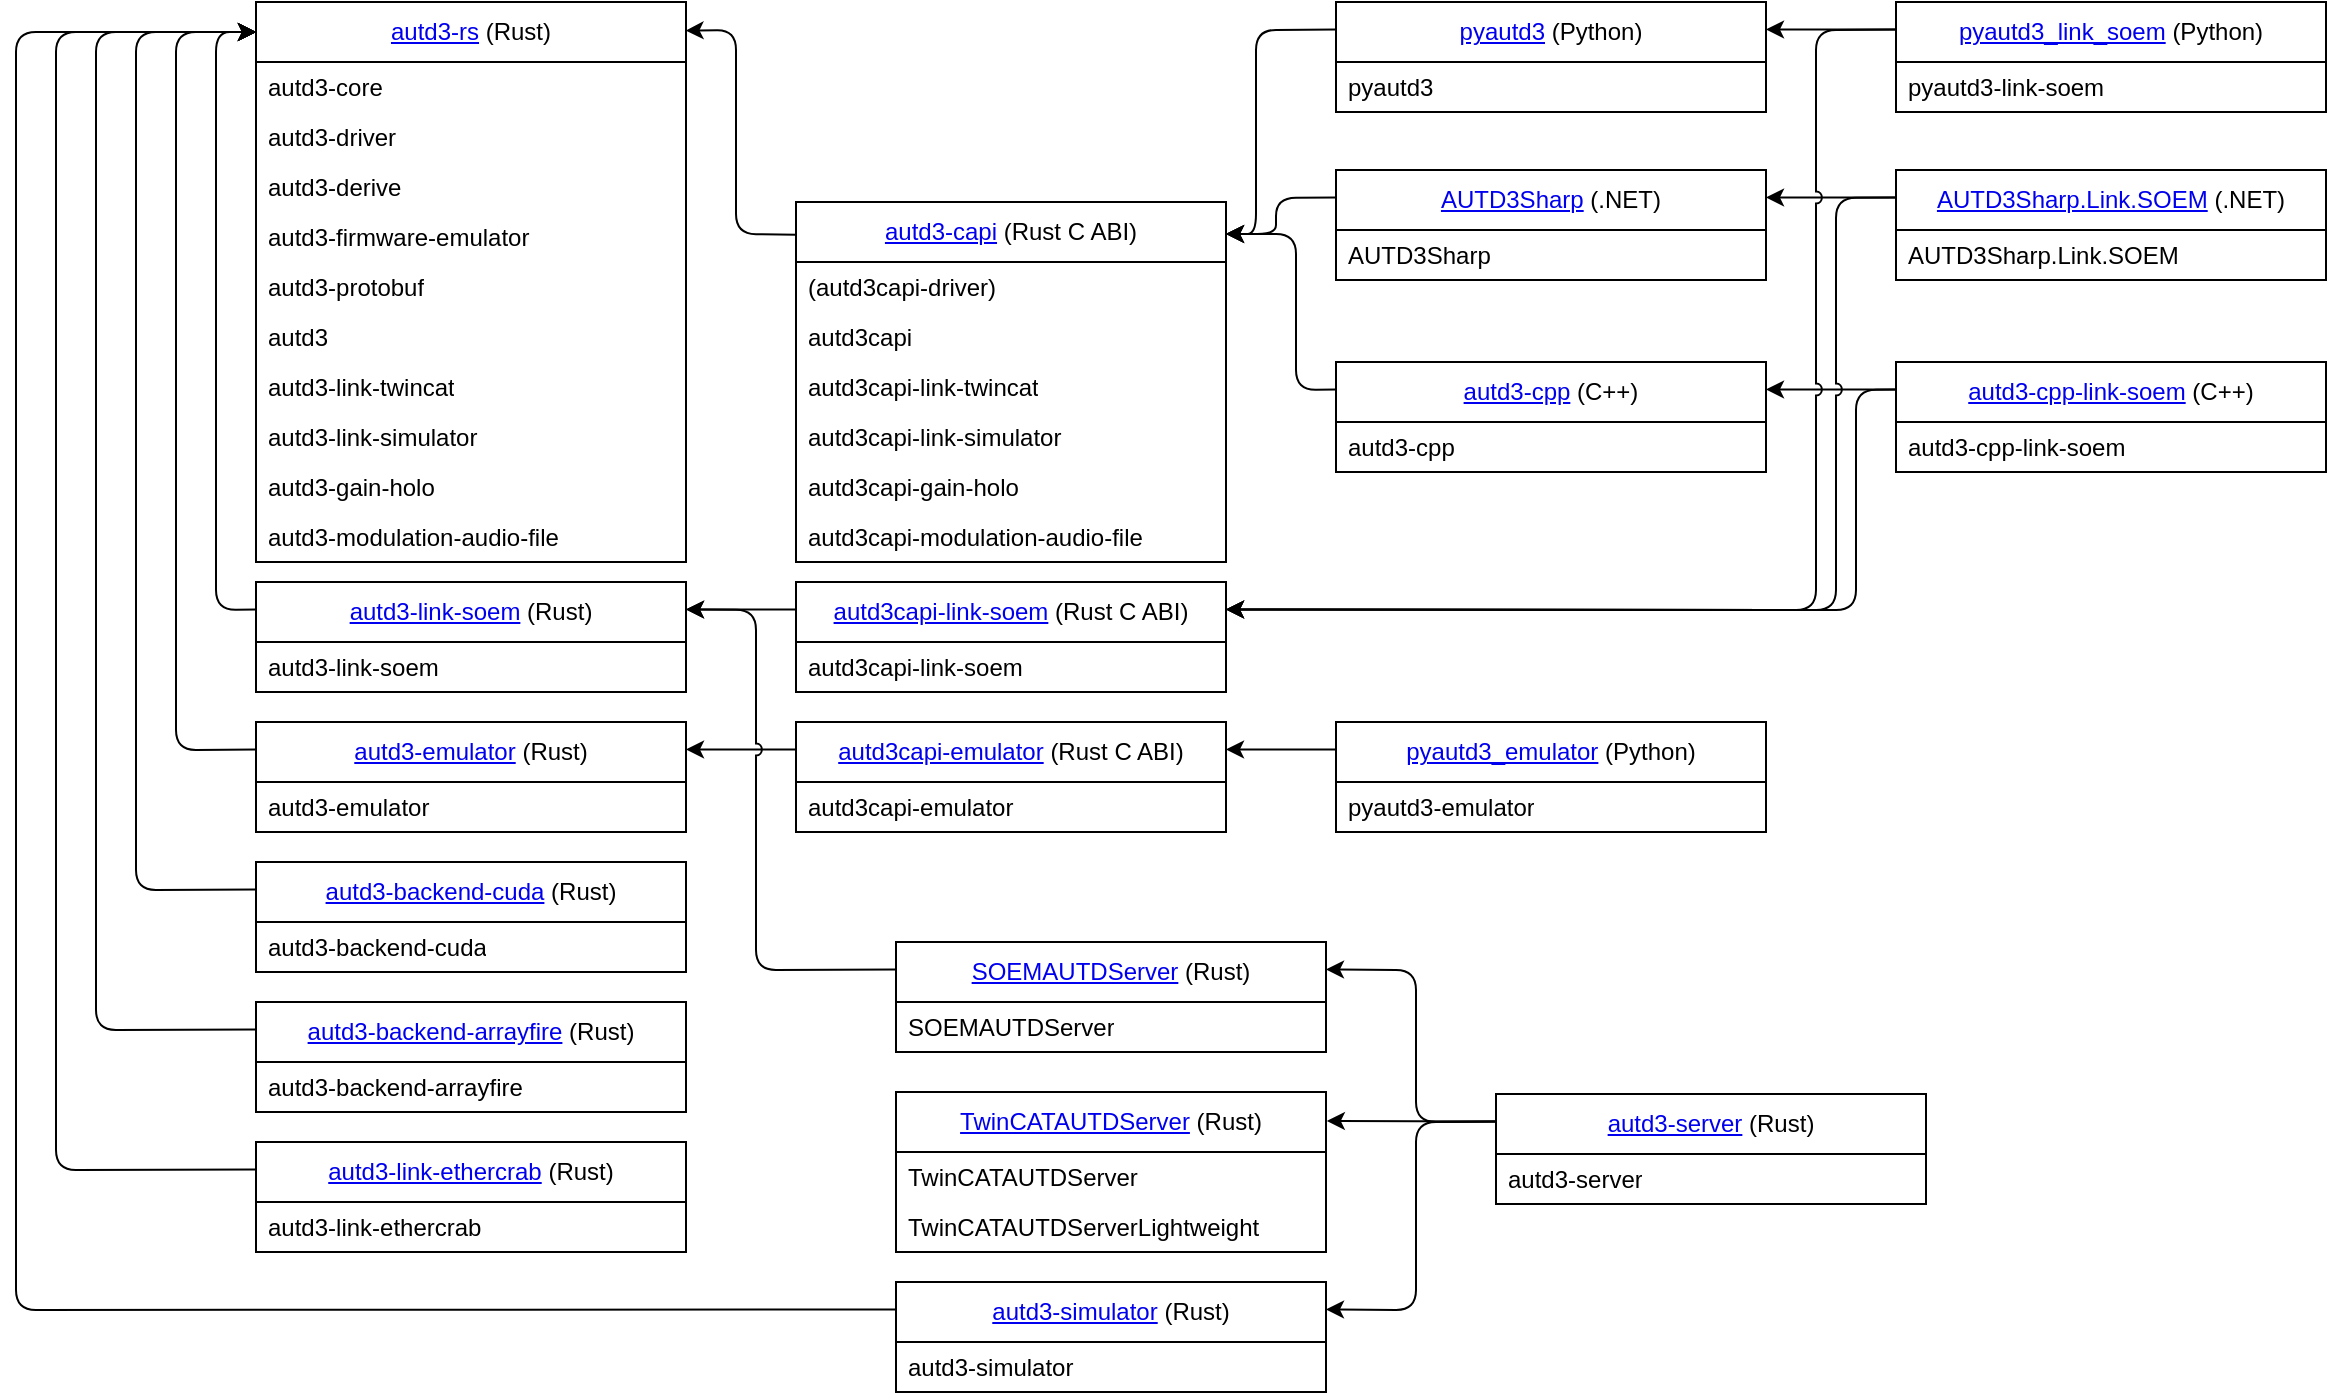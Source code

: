 <mxfile>
    <diagram id="BxVf7wuEx9oB2frS4R93" name="Page-1">
        <mxGraphModel dx="1649" dy="1025" grid="1" gridSize="10" guides="1" tooltips="1" connect="1" arrows="1" fold="1" page="1" pageScale="1" pageWidth="1169" pageHeight="827" math="0" shadow="0">
            <root>
                <mxCell id="0"/>
                <mxCell id="1" parent="0"/>
                <mxCell id="121" style="edgeStyle=none;html=1;exitX=0;exitY=0.25;exitDx=0;exitDy=0;entryX=1;entryY=0.25;entryDx=0;entryDy=0;" parent="1" source="81" target="79" edge="1">
                    <mxGeometry relative="1" as="geometry"/>
                </mxCell>
                <mxCell id="119" style="edgeStyle=none;html=1;exitX=0;exitY=0.25;exitDx=0;exitDy=0;entryX=1;entryY=0.25;entryDx=0;entryDy=0;" parent="1" source="77" target="75" edge="1">
                    <mxGeometry relative="1" as="geometry"/>
                </mxCell>
                <mxCell id="126" style="edgeStyle=none;html=1;exitX=0;exitY=0.25;exitDx=0;exitDy=0;entryX=0;entryY=0.5;entryDx=0;entryDy=0;" edge="1" parent="1" source="37">
                    <mxGeometry relative="1" as="geometry">
                        <mxPoint x="320" y="135" as="targetPoint"/>
                        <Array as="points">
                            <mxPoint x="260" y="564"/>
                            <mxPoint x="260" y="135"/>
                        </Array>
                    </mxGeometry>
                </mxCell>
                <mxCell id="37" value="&lt;a href=&quot;https://github.com/shinolab/autd3-backend-cuda&quot;&gt;autd3-backend-cuda&lt;/a&gt; (Rust)" style="swimlane;fontStyle=0;childLayout=stackLayout;horizontal=1;startSize=30;horizontalStack=0;resizeParent=1;resizeParentMax=0;resizeLast=0;collapsible=1;marginBottom=0;whiteSpace=wrap;html=1;fillColor=none;" parent="1" vertex="1">
                    <mxGeometry x="320" y="550" width="215" height="55" as="geometry">
                        <mxRectangle x="170" y="670" width="190" height="30" as="alternateBounds"/>
                    </mxGeometry>
                </mxCell>
                <mxCell id="38" value="autd3-backend-cuda" style="text;strokeColor=none;fillColor=none;align=left;verticalAlign=middle;spacingLeft=4;spacingRight=4;overflow=hidden;points=[[0,0.5],[1,0.5]];portConstraint=eastwest;rotatable=0;whiteSpace=wrap;html=1;" parent="37" vertex="1">
                    <mxGeometry y="30" width="215" height="25" as="geometry"/>
                </mxCell>
                <mxCell id="127" style="edgeStyle=none;html=1;exitX=0;exitY=0.25;exitDx=0;exitDy=0;entryX=0;entryY=0.5;entryDx=0;entryDy=0;" edge="1" parent="1" source="39">
                    <mxGeometry relative="1" as="geometry">
                        <mxPoint x="320" y="135" as="targetPoint"/>
                        <Array as="points">
                            <mxPoint x="240" y="634"/>
                            <mxPoint x="240" y="135"/>
                        </Array>
                    </mxGeometry>
                </mxCell>
                <mxCell id="39" value="&lt;a href=&quot;https://github.com/shinolab/autd3-backend-arrayfire&quot;&gt;autd3-backend-arrayfire&lt;/a&gt;&amp;nbsp;(Rust)" style="swimlane;fontStyle=0;childLayout=stackLayout;horizontal=1;startSize=30;horizontalStack=0;resizeParent=1;resizeParentMax=0;resizeLast=0;collapsible=1;marginBottom=0;whiteSpace=wrap;html=1;fillColor=none;" parent="1" vertex="1">
                    <mxGeometry x="320" y="620" width="215" height="55" as="geometry">
                        <mxRectangle x="170" y="670" width="190" height="30" as="alternateBounds"/>
                    </mxGeometry>
                </mxCell>
                <mxCell id="40" value="autd3-backend-arrayfire" style="text;strokeColor=none;fillColor=none;align=left;verticalAlign=middle;spacingLeft=4;spacingRight=4;overflow=hidden;points=[[0,0.5],[1,0.5]];portConstraint=eastwest;rotatable=0;whiteSpace=wrap;html=1;" parent="39" vertex="1">
                    <mxGeometry y="30" width="215" height="25" as="geometry"/>
                </mxCell>
                <mxCell id="128" style="edgeStyle=none;html=1;exitX=0;exitY=0.25;exitDx=0;exitDy=0;entryX=0;entryY=0.5;entryDx=0;entryDy=0;" edge="1" parent="1" source="41">
                    <mxGeometry relative="1" as="geometry">
                        <mxPoint x="320" y="135" as="targetPoint"/>
                        <Array as="points">
                            <mxPoint x="220" y="704"/>
                            <mxPoint x="220" y="135"/>
                        </Array>
                    </mxGeometry>
                </mxCell>
                <mxCell id="41" value="&lt;a href=&quot;https://github.com/shinolab/autd3-link-ethercrab&quot;&gt;autd3-link-ethercrab&lt;/a&gt; (Rust)" style="swimlane;fontStyle=0;childLayout=stackLayout;horizontal=1;startSize=30;horizontalStack=0;resizeParent=1;resizeParentMax=0;resizeLast=0;collapsible=1;marginBottom=0;whiteSpace=wrap;html=1;fillColor=none;" parent="1" vertex="1">
                    <mxGeometry x="320" y="690" width="215" height="55" as="geometry">
                        <mxRectangle x="170" y="670" width="190" height="30" as="alternateBounds"/>
                    </mxGeometry>
                </mxCell>
                <mxCell id="42" value="autd3-link-ethercrab" style="text;strokeColor=none;fillColor=none;align=left;verticalAlign=middle;spacingLeft=4;spacingRight=4;overflow=hidden;points=[[0,0.5],[1,0.5]];portConstraint=eastwest;rotatable=0;whiteSpace=wrap;html=1;" parent="41" vertex="1">
                    <mxGeometry y="30" width="215" height="25" as="geometry"/>
                </mxCell>
                <mxCell id="87" value="" style="group" parent="1" vertex="1" connectable="0">
                    <mxGeometry x="590" y="220" width="215" height="316" as="geometry"/>
                </mxCell>
                <mxCell id="43" value="&lt;a href=&quot;https://github.com/shinolab/autd3-capi&quot;&gt;autd3-capi&lt;/a&gt; (Rust C ABI)" style="swimlane;fontStyle=0;childLayout=stackLayout;horizontal=1;startSize=30;horizontalStack=0;resizeParent=1;resizeParentMax=0;resizeLast=0;collapsible=1;marginBottom=0;whiteSpace=wrap;html=1;spacing=2;fillColor=none;" parent="87" vertex="1">
                    <mxGeometry width="215" height="180" as="geometry">
                        <mxRectangle x="170" y="340" width="70" height="30" as="alternateBounds"/>
                    </mxGeometry>
                </mxCell>
                <mxCell id="45" value="(autd3capi-driver)" style="text;strokeColor=none;fillColor=none;align=left;verticalAlign=middle;spacingLeft=4;spacingRight=4;overflow=hidden;points=[[0,0.5],[1,0.5]];portConstraint=eastwest;rotatable=0;whiteSpace=wrap;html=1;" parent="43" vertex="1">
                    <mxGeometry y="30" width="215" height="25" as="geometry"/>
                </mxCell>
                <mxCell id="46" value="autd3capi" style="text;strokeColor=none;fillColor=none;align=left;verticalAlign=middle;spacingLeft=4;spacingRight=4;overflow=hidden;points=[[0,0.5],[1,0.5]];portConstraint=eastwest;rotatable=0;whiteSpace=wrap;html=1;" parent="43" vertex="1">
                    <mxGeometry y="55" width="215" height="25" as="geometry"/>
                </mxCell>
                <mxCell id="47" value="autd3capi-link-twincat" style="text;strokeColor=none;fillColor=none;align=left;verticalAlign=middle;spacingLeft=4;spacingRight=4;overflow=hidden;points=[[0,0.5],[1,0.5]];portConstraint=eastwest;rotatable=0;whiteSpace=wrap;html=1;" parent="43" vertex="1">
                    <mxGeometry y="80" width="215" height="25" as="geometry"/>
                </mxCell>
                <mxCell id="48" value="autd3capi-link-simulator" style="text;strokeColor=none;fillColor=none;align=left;verticalAlign=middle;spacingLeft=4;spacingRight=4;overflow=hidden;points=[[0,0.5],[1,0.5]];portConstraint=eastwest;rotatable=0;whiteSpace=wrap;html=1;" parent="43" vertex="1">
                    <mxGeometry y="105" width="215" height="25" as="geometry"/>
                </mxCell>
                <mxCell id="49" value="&lt;span style=&quot;color: rgb(0, 0, 0);&quot;&gt;autd3capi-gain-holo&lt;/span&gt;" style="text;strokeColor=none;fillColor=none;align=left;verticalAlign=middle;spacingLeft=4;spacingRight=4;overflow=hidden;points=[[0,0.5],[1,0.5]];portConstraint=eastwest;rotatable=0;whiteSpace=wrap;html=1;" parent="43" vertex="1">
                    <mxGeometry y="130" width="215" height="25" as="geometry"/>
                </mxCell>
                <mxCell id="50" value="&lt;span style=&quot;color: rgb(0, 0, 0);&quot;&gt;autd3capi-modulation-audio-file&lt;/span&gt;" style="text;strokeColor=none;fillColor=none;align=left;verticalAlign=middle;spacingLeft=4;spacingRight=4;overflow=hidden;points=[[0,0.5],[1,0.5]];portConstraint=eastwest;rotatable=0;whiteSpace=wrap;html=1;" parent="43" vertex="1">
                    <mxGeometry y="155" width="215" height="25" as="geometry"/>
                </mxCell>
                <mxCell id="54" value="&lt;a href=&quot;https://github.com/shinolab/autd3-capi-link-soem&quot;&gt;autd3capi-link-soem&lt;/a&gt;&amp;nbsp;&lt;span style=&quot;color: rgb(0, 0, 0);&quot;&gt;(Rust C ABI)&lt;/span&gt;" style="swimlane;fontStyle=0;childLayout=stackLayout;horizontal=1;startSize=30;horizontalStack=0;resizeParent=1;resizeParentMax=0;resizeLast=0;collapsible=1;marginBottom=0;whiteSpace=wrap;html=1;fillColor=none;" parent="87" vertex="1">
                    <mxGeometry y="190" width="215" height="55" as="geometry">
                        <mxRectangle x="170" y="530" width="190" height="30" as="alternateBounds"/>
                    </mxGeometry>
                </mxCell>
                <mxCell id="55" value="autd3capi-link-soem" style="text;strokeColor=none;fillColor=none;align=left;verticalAlign=middle;spacingLeft=4;spacingRight=4;overflow=hidden;points=[[0,0.5],[1,0.5]];portConstraint=eastwest;rotatable=0;whiteSpace=wrap;html=1;" parent="54" vertex="1">
                    <mxGeometry y="30" width="215" height="25" as="geometry"/>
                </mxCell>
                <mxCell id="56" value="&lt;a href=&quot;https://github.com/shinolab/autd3-capi-emulator&quot;&gt;autd3capi-emulator&lt;/a&gt;&amp;nbsp;&lt;span style=&quot;color: rgb(0, 0, 0);&quot;&gt;(Rust C ABI)&lt;/span&gt;" style="swimlane;fontStyle=0;childLayout=stackLayout;horizontal=1;startSize=30;horizontalStack=0;resizeParent=1;resizeParentMax=0;resizeLast=0;collapsible=1;marginBottom=0;whiteSpace=wrap;html=1;fillColor=none;" parent="87" vertex="1">
                    <mxGeometry y="260" width="215" height="55" as="geometry">
                        <mxRectangle x="170" y="600" width="190" height="30" as="alternateBounds"/>
                    </mxGeometry>
                </mxCell>
                <mxCell id="57" value="autd3capi-emulator" style="text;strokeColor=none;fillColor=none;align=left;verticalAlign=middle;spacingLeft=4;spacingRight=4;overflow=hidden;points=[[0,0.5],[1,0.5]];portConstraint=eastwest;rotatable=0;whiteSpace=wrap;html=1;" parent="56" vertex="1">
                    <mxGeometry y="30" width="215" height="25" as="geometry"/>
                </mxCell>
                <mxCell id="88" value="" style="group" parent="1" vertex="1" connectable="0">
                    <mxGeometry x="320" y="120" width="215" height="415" as="geometry"/>
                </mxCell>
                <mxCell id="4" value="&lt;a href=&quot;https://github.com/shinolab/autd3-rs&quot;&gt;autd3-rs&lt;/a&gt; (Rust)" style="swimlane;fontStyle=0;childLayout=stackLayout;horizontal=1;startSize=30;horizontalStack=0;resizeParent=1;resizeParentMax=0;resizeLast=0;collapsible=1;marginBottom=0;whiteSpace=wrap;html=1;spacing=2;fillColor=none;" parent="88" vertex="1">
                    <mxGeometry width="215" height="280" as="geometry">
                        <mxRectangle x="170" y="340" width="70" height="30" as="alternateBounds"/>
                    </mxGeometry>
                </mxCell>
                <mxCell id="6" value="autd3-core" style="text;strokeColor=none;fillColor=none;align=left;verticalAlign=middle;spacingLeft=4;spacingRight=4;overflow=hidden;points=[[0,0.5],[1,0.5]];portConstraint=eastwest;rotatable=0;whiteSpace=wrap;html=1;" parent="4" vertex="1">
                    <mxGeometry y="30" width="215" height="25" as="geometry"/>
                </mxCell>
                <mxCell id="7" value="autd3-driver" style="text;strokeColor=none;fillColor=none;align=left;verticalAlign=middle;spacingLeft=4;spacingRight=4;overflow=hidden;points=[[0,0.5],[1,0.5]];portConstraint=eastwest;rotatable=0;whiteSpace=wrap;html=1;" parent="4" vertex="1">
                    <mxGeometry y="55" width="215" height="25" as="geometry"/>
                </mxCell>
                <mxCell id="14" value="autd3-derive" style="text;strokeColor=none;fillColor=none;align=left;verticalAlign=middle;spacingLeft=4;spacingRight=4;overflow=hidden;points=[[0,0.5],[1,0.5]];portConstraint=eastwest;rotatable=0;whiteSpace=wrap;html=1;" parent="4" vertex="1">
                    <mxGeometry y="80" width="215" height="25" as="geometry"/>
                </mxCell>
                <mxCell id="10" value="autd3-firmware-emulator" style="text;strokeColor=none;fillColor=none;align=left;verticalAlign=middle;spacingLeft=4;spacingRight=4;overflow=hidden;points=[[0,0.5],[1,0.5]];portConstraint=eastwest;rotatable=0;whiteSpace=wrap;html=1;" parent="4" vertex="1">
                    <mxGeometry y="105" width="215" height="25" as="geometry"/>
                </mxCell>
                <mxCell id="16" value="autd3-protobuf" style="text;strokeColor=none;fillColor=none;align=left;verticalAlign=middle;spacingLeft=4;spacingRight=4;overflow=hidden;points=[[0,0.5],[1,0.5]];portConstraint=eastwest;rotatable=0;whiteSpace=wrap;html=1;" parent="4" vertex="1">
                    <mxGeometry y="130" width="215" height="25" as="geometry"/>
                </mxCell>
                <mxCell id="13" value="&lt;span style=&quot;color: rgb(0, 0, 0);&quot;&gt;autd3&lt;/span&gt;" style="text;strokeColor=none;fillColor=none;align=left;verticalAlign=middle;spacingLeft=4;spacingRight=4;overflow=hidden;points=[[0,0.5],[1,0.5]];portConstraint=eastwest;rotatable=0;whiteSpace=wrap;html=1;" parent="4" vertex="1">
                    <mxGeometry y="155" width="215" height="25" as="geometry"/>
                </mxCell>
                <mxCell id="12" value="autd3-link-twincat" style="text;strokeColor=none;fillColor=none;align=left;verticalAlign=middle;spacingLeft=4;spacingRight=4;overflow=hidden;points=[[0,0.5],[1,0.5]];portConstraint=eastwest;rotatable=0;whiteSpace=wrap;html=1;" parent="4" vertex="1">
                    <mxGeometry y="180" width="215" height="25" as="geometry"/>
                </mxCell>
                <mxCell id="11" value="autd3-link-simulator" style="text;strokeColor=none;fillColor=none;align=left;verticalAlign=middle;spacingLeft=4;spacingRight=4;overflow=hidden;points=[[0,0.5],[1,0.5]];portConstraint=eastwest;rotatable=0;whiteSpace=wrap;html=1;" parent="4" vertex="1">
                    <mxGeometry y="205" width="215" height="25" as="geometry"/>
                </mxCell>
                <mxCell id="9" value="autd3-gain-holo" style="text;strokeColor=none;fillColor=none;align=left;verticalAlign=middle;spacingLeft=4;spacingRight=4;overflow=hidden;points=[[0,0.5],[1,0.5]];portConstraint=eastwest;rotatable=0;whiteSpace=wrap;html=1;" parent="4" vertex="1">
                    <mxGeometry y="230" width="215" height="25" as="geometry"/>
                </mxCell>
                <mxCell id="8" value="autd3-modulation-audio-file" style="text;strokeColor=none;fillColor=none;align=left;verticalAlign=middle;spacingLeft=4;spacingRight=4;overflow=hidden;points=[[0,0.5],[1,0.5]];portConstraint=eastwest;rotatable=0;whiteSpace=wrap;html=1;" parent="4" vertex="1">
                    <mxGeometry y="255" width="215" height="25" as="geometry"/>
                </mxCell>
                <mxCell id="30" value="&lt;a href=&quot;https://github.com/shinolab/autd3-link-soem&quot;&gt;autd3-link-soem&lt;/a&gt; (Rust)" style="swimlane;fontStyle=0;childLayout=stackLayout;horizontal=1;startSize=30;horizontalStack=0;resizeParent=1;resizeParentMax=0;resizeLast=0;collapsible=1;marginBottom=0;whiteSpace=wrap;html=1;fillColor=none;" parent="88" vertex="1">
                    <mxGeometry y="290" width="215" height="55" as="geometry">
                        <mxRectangle x="170" y="530" width="190" height="30" as="alternateBounds"/>
                    </mxGeometry>
                </mxCell>
                <mxCell id="33" value="autd3-link-soem" style="text;strokeColor=none;fillColor=none;align=left;verticalAlign=middle;spacingLeft=4;spacingRight=4;overflow=hidden;points=[[0,0.5],[1,0.5]];portConstraint=eastwest;rotatable=0;whiteSpace=wrap;html=1;" parent="30" vertex="1">
                    <mxGeometry y="30" width="215" height="25" as="geometry"/>
                </mxCell>
                <mxCell id="35" value="&lt;a href=&quot;https://github.com/shinolab/autd3-emulator&quot;&gt;autd3-emulator&lt;/a&gt;&amp;nbsp;(Rust)" style="swimlane;fontStyle=0;childLayout=stackLayout;horizontal=1;startSize=30;horizontalStack=0;resizeParent=1;resizeParentMax=0;resizeLast=0;collapsible=1;marginBottom=0;whiteSpace=wrap;html=1;fillColor=none;" parent="88" vertex="1">
                    <mxGeometry y="360" width="215" height="55" as="geometry">
                        <mxRectangle x="170" y="600" width="190" height="30" as="alternateBounds"/>
                    </mxGeometry>
                </mxCell>
                <mxCell id="36" value="autd3-emulator" style="text;strokeColor=none;fillColor=none;align=left;verticalAlign=middle;spacingLeft=4;spacingRight=4;overflow=hidden;points=[[0,0.5],[1,0.5]];portConstraint=eastwest;rotatable=0;whiteSpace=wrap;html=1;" parent="35" vertex="1">
                    <mxGeometry y="30" width="215" height="25" as="geometry"/>
                </mxCell>
                <mxCell id="95" value="" style="endArrow=classic;html=1;exitX=0.001;exitY=0.091;exitDx=0;exitDy=0;exitPerimeter=0;entryX=0.999;entryY=0.051;entryDx=0;entryDy=0;entryPerimeter=0;" parent="1" source="43" target="4" edge="1">
                    <mxGeometry width="50" height="50" relative="1" as="geometry">
                        <mxPoint x="530" y="294" as="sourcePoint"/>
                        <mxPoint x="580" y="244" as="targetPoint"/>
                        <Array as="points">
                            <mxPoint x="560" y="236"/>
                            <mxPoint x="560" y="134"/>
                        </Array>
                    </mxGeometry>
                </mxCell>
                <mxCell id="96" value="" style="endArrow=classic;html=1;exitX=0;exitY=0.25;exitDx=0;exitDy=0;entryX=1;entryY=0.25;entryDx=0;entryDy=0;" parent="1" source="54" target="30" edge="1">
                    <mxGeometry width="50" height="50" relative="1" as="geometry">
                        <mxPoint x="550" y="334" as="sourcePoint"/>
                        <mxPoint x="600" y="284" as="targetPoint"/>
                    </mxGeometry>
                </mxCell>
                <mxCell id="97" value="" style="endArrow=classic;html=1;exitX=0;exitY=0.25;exitDx=0;exitDy=0;entryX=1;entryY=0.25;entryDx=0;entryDy=0;" parent="1" source="56" target="35" edge="1">
                    <mxGeometry width="50" height="50" relative="1" as="geometry">
                        <mxPoint x="620" y="424" as="sourcePoint"/>
                        <mxPoint x="670" y="374" as="targetPoint"/>
                    </mxGeometry>
                </mxCell>
                <mxCell id="98" value="" style="endArrow=classic;html=1;exitX=0;exitY=0.25;exitDx=0;exitDy=0;entryX=1;entryY=0.5;entryDx=0;entryDy=0;" parent="1" source="71" edge="1">
                    <mxGeometry width="50" height="50" relative="1" as="geometry">
                        <mxPoint x="770" y="394" as="sourcePoint"/>
                        <mxPoint x="805" y="236" as="targetPoint"/>
                        <Array as="points">
                            <mxPoint x="820" y="134"/>
                            <mxPoint x="820" y="236"/>
                        </Array>
                    </mxGeometry>
                </mxCell>
                <mxCell id="117" style="edgeStyle=none;html=1;exitX=0;exitY=0.25;exitDx=0;exitDy=0;entryX=1;entryY=0.25;entryDx=0;entryDy=0;jumpStyle=arc;" parent="1" source="69" target="54" edge="1">
                    <mxGeometry relative="1" as="geometry">
                        <Array as="points">
                            <mxPoint x="1100" y="134"/>
                            <mxPoint x="1100" y="424"/>
                        </Array>
                    </mxGeometry>
                </mxCell>
                <mxCell id="118" style="edgeStyle=none;html=1;exitX=0;exitY=0.25;exitDx=0;exitDy=0;entryX=1;entryY=0.25;entryDx=0;entryDy=0;" parent="1" source="69" target="71" edge="1">
                    <mxGeometry relative="1" as="geometry"/>
                </mxCell>
                <mxCell id="69" value="&lt;a href=&quot;https://github.com/shinolab/pyautd3_link_soem/&quot;&gt;pyautd3_link_soem&lt;/a&gt;&amp;nbsp;&lt;span style=&quot;color: rgb(0, 0, 0);&quot;&gt;(Python)&lt;/span&gt;" style="swimlane;fontStyle=0;childLayout=stackLayout;horizontal=1;startSize=30;horizontalStack=0;resizeParent=1;resizeParentMax=0;resizeLast=0;collapsible=1;marginBottom=0;whiteSpace=wrap;html=1;fillColor=none;" parent="1" vertex="1">
                    <mxGeometry x="1140" y="120" width="215" height="55" as="geometry">
                        <mxRectangle x="170" y="530" width="190" height="30" as="alternateBounds"/>
                    </mxGeometry>
                </mxCell>
                <mxCell id="70" value="pyautd3-link-soem" style="text;strokeColor=none;fillColor=none;align=left;verticalAlign=middle;spacingLeft=4;spacingRight=4;overflow=hidden;points=[[0,0.5],[1,0.5]];portConstraint=eastwest;rotatable=0;whiteSpace=wrap;html=1;" parent="69" vertex="1">
                    <mxGeometry y="30" width="215" height="25" as="geometry"/>
                </mxCell>
                <mxCell id="85" value="" style="group" parent="1" vertex="1" connectable="0">
                    <mxGeometry x="1140" y="230" width="215" height="125" as="geometry"/>
                </mxCell>
                <mxCell id="81" value="&lt;span style=&quot;color: rgb(0, 0, 0);&quot;&gt;&lt;a href=&quot;https://github.com/shinolab/autd3-cpp-link-soem&quot;&gt;autd3-cpp-link-soem&lt;/a&gt; (C++)&lt;/span&gt;" style="swimlane;fontStyle=0;childLayout=stackLayout;horizontal=1;startSize=30;horizontalStack=0;resizeParent=1;resizeParentMax=0;resizeLast=0;collapsible=1;marginBottom=0;whiteSpace=wrap;html=1;fillColor=none;" parent="85" vertex="1">
                    <mxGeometry y="70" width="215" height="55" as="geometry">
                        <mxRectangle x="170" y="530" width="190" height="30" as="alternateBounds"/>
                    </mxGeometry>
                </mxCell>
                <mxCell id="82" value="&lt;span style=&quot;color: rgb(0, 0, 0); text-align: center;&quot;&gt;autd3-cpp-link-soem&lt;/span&gt;" style="text;strokeColor=none;fillColor=none;align=left;verticalAlign=middle;spacingLeft=4;spacingRight=4;overflow=hidden;points=[[0,0.5],[1,0.5]];portConstraint=eastwest;rotatable=0;whiteSpace=wrap;html=1;" parent="81" vertex="1">
                    <mxGeometry y="30" width="215" height="25" as="geometry"/>
                </mxCell>
                <mxCell id="71" value="&lt;a href=&quot;https://github.com/shinolab/pyautd3/&quot;&gt;pyautd3&lt;/a&gt;&amp;nbsp;&lt;span style=&quot;color: rgb(0, 0, 0);&quot;&gt;(Python)&lt;/span&gt;" style="swimlane;fontStyle=0;childLayout=stackLayout;horizontal=1;startSize=30;horizontalStack=0;resizeParent=1;resizeParentMax=0;resizeLast=0;collapsible=1;marginBottom=0;whiteSpace=wrap;html=1;fillColor=none;" parent="1" vertex="1">
                    <mxGeometry x="860" y="120" width="215" height="55" as="geometry">
                        <mxRectangle x="170" y="530" width="190" height="30" as="alternateBounds"/>
                    </mxGeometry>
                </mxCell>
                <mxCell id="72" value="pyautd3" style="text;strokeColor=none;fillColor=none;align=left;verticalAlign=middle;spacingLeft=4;spacingRight=4;overflow=hidden;points=[[0,0.5],[1,0.5]];portConstraint=eastwest;rotatable=0;whiteSpace=wrap;html=1;" parent="71" vertex="1">
                    <mxGeometry y="30" width="215" height="25" as="geometry"/>
                </mxCell>
                <mxCell id="122" style="edgeStyle=none;html=1;exitX=0;exitY=0.25;exitDx=0;exitDy=0;entryX=1;entryY=0.25;entryDx=0;entryDy=0;" parent="1" source="73" target="56" edge="1">
                    <mxGeometry relative="1" as="geometry"/>
                </mxCell>
                <mxCell id="73" value="&lt;a href=&quot;https://github.com/shinolab/pyautd3_emulator/&quot;&gt;pyautd3_emulator&lt;/a&gt;&amp;nbsp;&lt;span style=&quot;color: rgb(0, 0, 0);&quot;&gt;(Python)&lt;/span&gt;" style="swimlane;fontStyle=0;childLayout=stackLayout;horizontal=1;startSize=30;horizontalStack=0;resizeParent=1;resizeParentMax=0;resizeLast=0;collapsible=1;marginBottom=0;whiteSpace=wrap;html=1;fillColor=none;" parent="1" vertex="1">
                    <mxGeometry x="860" y="480" width="215" height="55" as="geometry">
                        <mxRectangle x="170" y="530" width="190" height="30" as="alternateBounds"/>
                    </mxGeometry>
                </mxCell>
                <mxCell id="74" value="pyautd3-emulator" style="text;strokeColor=none;fillColor=none;align=left;verticalAlign=middle;spacingLeft=4;spacingRight=4;overflow=hidden;points=[[0,0.5],[1,0.5]];portConstraint=eastwest;rotatable=0;whiteSpace=wrap;html=1;" parent="73" vertex="1">
                    <mxGeometry y="30" width="215" height="25" as="geometry"/>
                </mxCell>
                <mxCell id="75" value="&lt;span style=&quot;color: rgb(0, 0, 0);&quot;&gt;&lt;a href=&quot;https://github.com/shinolab/AUTD3Sharp&quot;&gt;AUTD3Sharp&lt;/a&gt; (.NET)&lt;/span&gt;" style="swimlane;fontStyle=0;childLayout=stackLayout;horizontal=1;startSize=30;horizontalStack=0;resizeParent=1;resizeParentMax=0;resizeLast=0;collapsible=1;marginBottom=0;whiteSpace=wrap;html=1;fillColor=none;" parent="1" vertex="1">
                    <mxGeometry x="860" y="204" width="215" height="55" as="geometry">
                        <mxRectangle x="170" y="530" width="190" height="30" as="alternateBounds"/>
                    </mxGeometry>
                </mxCell>
                <mxCell id="76" value="&lt;span style=&quot;color: rgb(0, 0, 0); text-align: center;&quot;&gt;AUTD3Sharp&lt;/span&gt;" style="text;strokeColor=none;fillColor=none;align=left;verticalAlign=middle;spacingLeft=4;spacingRight=4;overflow=hidden;points=[[0,0.5],[1,0.5]];portConstraint=eastwest;rotatable=0;whiteSpace=wrap;html=1;" parent="75" vertex="1">
                    <mxGeometry y="30" width="215" height="25" as="geometry"/>
                </mxCell>
                <mxCell id="116" style="edgeStyle=none;html=1;exitX=0;exitY=0.25;exitDx=0;exitDy=0;entryX=1;entryY=0.25;entryDx=0;entryDy=0;jumpStyle=arc;" parent="1" source="77" target="54" edge="1">
                    <mxGeometry relative="1" as="geometry">
                        <Array as="points">
                            <mxPoint x="1110" y="218"/>
                            <mxPoint x="1110" y="424"/>
                        </Array>
                    </mxGeometry>
                </mxCell>
                <mxCell id="77" value="&lt;span style=&quot;color: rgb(0, 0, 0);&quot;&gt;&lt;a href=&quot;https://github.com/shinolab/AUTD3Sharp.Link.SOEM&quot;&gt;AUTD3Sharp.Link.SOEM&lt;/a&gt; (.NET)&lt;/span&gt;" style="swimlane;fontStyle=0;childLayout=stackLayout;horizontal=1;startSize=30;horizontalStack=0;resizeParent=1;resizeParentMax=0;resizeLast=0;collapsible=1;marginBottom=0;whiteSpace=wrap;html=1;fillColor=none;" parent="1" vertex="1">
                    <mxGeometry x="1140" y="204" width="215" height="55" as="geometry">
                        <mxRectangle x="170" y="530" width="190" height="30" as="alternateBounds"/>
                    </mxGeometry>
                </mxCell>
                <mxCell id="78" value="&lt;span style=&quot;color: rgb(0, 0, 0); text-align: center;&quot;&gt;AUTD3Sharp.Link.SOEM&lt;/span&gt;" style="text;strokeColor=none;fillColor=none;align=left;verticalAlign=middle;spacingLeft=4;spacingRight=4;overflow=hidden;points=[[0,0.5],[1,0.5]];portConstraint=eastwest;rotatable=0;whiteSpace=wrap;html=1;" parent="77" vertex="1">
                    <mxGeometry y="30" width="215" height="25" as="geometry"/>
                </mxCell>
                <mxCell id="79" value="&lt;span style=&quot;color: rgb(0, 0, 0);&quot;&gt;&lt;a href=&quot;https://github.com/shinolab/autd3-cpp&quot;&gt;autd3-cpp&lt;/a&gt; (C++)&lt;/span&gt;" style="swimlane;fontStyle=0;childLayout=stackLayout;horizontal=1;startSize=30;horizontalStack=0;resizeParent=1;resizeParentMax=0;resizeLast=0;collapsible=1;marginBottom=0;whiteSpace=wrap;html=1;fillColor=none;" parent="1" vertex="1">
                    <mxGeometry x="860" y="300" width="215" height="55" as="geometry">
                        <mxRectangle x="170" y="530" width="190" height="30" as="alternateBounds"/>
                    </mxGeometry>
                </mxCell>
                <mxCell id="80" value="&lt;span style=&quot;color: rgb(0, 0, 0); text-align: center;&quot;&gt;autd3-cpp&lt;/span&gt;" style="text;strokeColor=none;fillColor=none;align=left;verticalAlign=middle;spacingLeft=4;spacingRight=4;overflow=hidden;points=[[0,0.5],[1,0.5]];portConstraint=eastwest;rotatable=0;whiteSpace=wrap;html=1;" parent="79" vertex="1">
                    <mxGeometry y="30" width="215" height="25" as="geometry"/>
                </mxCell>
                <mxCell id="112" style="edgeStyle=none;html=1;exitX=0;exitY=0.25;exitDx=0;exitDy=0;entryX=1;entryY=0.5;entryDx=0;entryDy=0;" parent="1" source="75" edge="1">
                    <mxGeometry relative="1" as="geometry">
                        <mxPoint x="805" y="236" as="targetPoint"/>
                        <Array as="points">
                            <mxPoint x="830" y="218"/>
                            <mxPoint x="830" y="236"/>
                        </Array>
                    </mxGeometry>
                </mxCell>
                <mxCell id="113" style="edgeStyle=none;html=1;exitX=0;exitY=0.25;exitDx=0;exitDy=0;entryX=1;entryY=0.5;entryDx=0;entryDy=0;" parent="1" source="79" edge="1">
                    <mxGeometry relative="1" as="geometry">
                        <mxPoint x="805" y="236" as="targetPoint"/>
                        <Array as="points">
                            <mxPoint x="840" y="314"/>
                            <mxPoint x="840" y="236"/>
                        </Array>
                    </mxGeometry>
                </mxCell>
                <mxCell id="120" style="edgeStyle=none;html=1;exitX=0;exitY=0.25;exitDx=0;exitDy=0;entryX=1;entryY=0.25;entryDx=0;entryDy=0;" parent="1" source="81" target="54" edge="1">
                    <mxGeometry relative="1" as="geometry">
                        <Array as="points">
                            <mxPoint x="1120" y="314"/>
                            <mxPoint x="1120" y="424"/>
                        </Array>
                    </mxGeometry>
                </mxCell>
                <mxCell id="123" style="edgeStyle=none;html=1;exitX=0;exitY=0.25;exitDx=0;exitDy=0;entryX=0;entryY=0.5;entryDx=0;entryDy=0;" edge="1" parent="1" source="35">
                    <mxGeometry relative="1" as="geometry">
                        <mxPoint x="320" y="135" as="targetPoint"/>
                        <Array as="points">
                            <mxPoint x="280" y="494"/>
                            <mxPoint x="280" y="135"/>
                        </Array>
                    </mxGeometry>
                </mxCell>
                <mxCell id="125" style="edgeStyle=none;html=1;exitX=0;exitY=0.25;exitDx=0;exitDy=0;entryX=0;entryY=0.5;entryDx=0;entryDy=0;" edge="1" parent="1" source="30">
                    <mxGeometry relative="1" as="geometry">
                        <mxPoint x="320" y="135" as="targetPoint"/>
                        <Array as="points">
                            <mxPoint x="300" y="424"/>
                            <mxPoint x="300" y="135"/>
                        </Array>
                    </mxGeometry>
                </mxCell>
                <mxCell id="133" value="&lt;a href=&quot;https://github.com/shinolab/SOEMAUTDServer&quot;&gt;SOEMAUTDServer&lt;/a&gt;&amp;nbsp;(Rust)" style="swimlane;fontStyle=0;childLayout=stackLayout;horizontal=1;startSize=30;horizontalStack=0;resizeParent=1;resizeParentMax=0;resizeLast=0;collapsible=1;marginBottom=0;whiteSpace=wrap;html=1;fillColor=none;" vertex="1" parent="1">
                    <mxGeometry x="640" y="590" width="215" height="55" as="geometry">
                        <mxRectangle x="170" y="670" width="190" height="30" as="alternateBounds"/>
                    </mxGeometry>
                </mxCell>
                <mxCell id="134" value="SOEMAUTDServer" style="text;strokeColor=none;fillColor=none;align=left;verticalAlign=middle;spacingLeft=4;spacingRight=4;overflow=hidden;points=[[0,0.5],[1,0.5]];portConstraint=eastwest;rotatable=0;whiteSpace=wrap;html=1;" vertex="1" parent="133">
                    <mxGeometry y="30" width="215" height="25" as="geometry"/>
                </mxCell>
                <mxCell id="142" style="edgeStyle=none;html=1;entryX=1;entryY=0.5;entryDx=0;entryDy=0;" edge="1" parent="133" source="133" target="134">
                    <mxGeometry relative="1" as="geometry"/>
                </mxCell>
                <mxCell id="135" style="edgeStyle=none;html=1;exitX=0;exitY=0.25;exitDx=0;exitDy=0;entryX=1;entryY=0.25;entryDx=0;entryDy=0;jumpStyle=arc;" edge="1" parent="1" source="133" target="30">
                    <mxGeometry relative="1" as="geometry">
                        <mxPoint x="590" y="580" as="targetPoint"/>
                        <Array as="points">
                            <mxPoint x="570" y="604"/>
                            <mxPoint x="570" y="424"/>
                        </Array>
                    </mxGeometry>
                </mxCell>
                <mxCell id="136" value="&lt;a href=&quot;https://github.com/shinolab/TwinCATAUTDServer&quot;&gt;TwinCATAUTDServer&lt;/a&gt;&amp;nbsp;(Rust)" style="swimlane;fontStyle=0;childLayout=stackLayout;horizontal=1;startSize=30;horizontalStack=0;resizeParent=1;resizeParentMax=0;resizeLast=0;collapsible=1;marginBottom=0;whiteSpace=wrap;html=1;fillColor=none;" vertex="1" parent="1">
                    <mxGeometry x="640" y="665" width="215" height="80" as="geometry">
                        <mxRectangle x="170" y="670" width="190" height="30" as="alternateBounds"/>
                    </mxGeometry>
                </mxCell>
                <mxCell id="137" value="TwinCATAUTDServer" style="text;strokeColor=none;fillColor=none;align=left;verticalAlign=middle;spacingLeft=4;spacingRight=4;overflow=hidden;points=[[0,0.5],[1,0.5]];portConstraint=eastwest;rotatable=0;whiteSpace=wrap;html=1;" vertex="1" parent="136">
                    <mxGeometry y="30" width="215" height="25" as="geometry"/>
                </mxCell>
                <mxCell id="138" value="TwinCATAUTDServerLightweight" style="text;strokeColor=none;fillColor=none;align=left;verticalAlign=middle;spacingLeft=4;spacingRight=4;overflow=hidden;points=[[0,0.5],[1,0.5]];portConstraint=eastwest;rotatable=0;whiteSpace=wrap;html=1;" vertex="1" parent="136">
                    <mxGeometry y="55" width="215" height="25" as="geometry"/>
                </mxCell>
                <mxCell id="141" style="edgeStyle=none;html=1;exitX=0;exitY=0.25;exitDx=0;exitDy=0;entryX=0;entryY=0.5;entryDx=0;entryDy=0;" edge="1" parent="1" source="139">
                    <mxGeometry relative="1" as="geometry">
                        <mxPoint x="320" y="135" as="targetPoint"/>
                        <Array as="points">
                            <mxPoint x="200" y="774"/>
                            <mxPoint x="200" y="135"/>
                        </Array>
                    </mxGeometry>
                </mxCell>
                <mxCell id="139" value="&lt;a href=&quot;https://github.com/shinolab/autd3-simulator&quot;&gt;autd3-simulator&lt;/a&gt;&amp;nbsp;(Rust)" style="swimlane;fontStyle=0;childLayout=stackLayout;horizontal=1;startSize=30;horizontalStack=0;resizeParent=1;resizeParentMax=0;resizeLast=0;collapsible=1;marginBottom=0;whiteSpace=wrap;html=1;fillColor=none;" vertex="1" parent="1">
                    <mxGeometry x="640" y="760" width="215" height="55" as="geometry">
                        <mxRectangle x="170" y="670" width="190" height="30" as="alternateBounds"/>
                    </mxGeometry>
                </mxCell>
                <mxCell id="140" value="autd3-simulator" style="text;strokeColor=none;fillColor=none;align=left;verticalAlign=middle;spacingLeft=4;spacingRight=4;overflow=hidden;points=[[0,0.5],[1,0.5]];portConstraint=eastwest;rotatable=0;whiteSpace=wrap;html=1;" vertex="1" parent="139">
                    <mxGeometry y="30" width="215" height="25" as="geometry"/>
                </mxCell>
                <mxCell id="145" style="edgeStyle=none;html=1;exitX=0;exitY=0.25;exitDx=0;exitDy=0;entryX=1;entryY=0.25;entryDx=0;entryDy=0;" edge="1" parent="1" source="143" target="133">
                    <mxGeometry relative="1" as="geometry">
                        <Array as="points">
                            <mxPoint x="900" y="680"/>
                            <mxPoint x="900" y="604"/>
                        </Array>
                    </mxGeometry>
                </mxCell>
                <mxCell id="146" style="edgeStyle=none;html=1;exitX=0;exitY=0.25;exitDx=0;exitDy=0;entryX=1;entryY=0.25;entryDx=0;entryDy=0;" edge="1" parent="1" source="143" target="139">
                    <mxGeometry relative="1" as="geometry">
                        <Array as="points">
                            <mxPoint x="900" y="680"/>
                            <mxPoint x="900" y="774"/>
                        </Array>
                    </mxGeometry>
                </mxCell>
                <mxCell id="143" value="&lt;a href=&quot;https://github.com/shinolab/autd3-server&quot;&gt;autd3-server&lt;/a&gt;&amp;nbsp;(Rust)" style="swimlane;fontStyle=0;childLayout=stackLayout;horizontal=1;startSize=30;horizontalStack=0;resizeParent=1;resizeParentMax=0;resizeLast=0;collapsible=1;marginBottom=0;whiteSpace=wrap;html=1;fillColor=none;" vertex="1" parent="1">
                    <mxGeometry x="940" y="666" width="215" height="55" as="geometry">
                        <mxRectangle x="170" y="670" width="190" height="30" as="alternateBounds"/>
                    </mxGeometry>
                </mxCell>
                <mxCell id="144" value="autd3-server" style="text;strokeColor=none;fillColor=none;align=left;verticalAlign=middle;spacingLeft=4;spacingRight=4;overflow=hidden;points=[[0,0.5],[1,0.5]];portConstraint=eastwest;rotatable=0;whiteSpace=wrap;html=1;" vertex="1" parent="143">
                    <mxGeometry y="30" width="215" height="25" as="geometry"/>
                </mxCell>
                <mxCell id="147" style="edgeStyle=none;html=1;exitX=0;exitY=0.25;exitDx=0;exitDy=0;entryX=1.002;entryY=0.181;entryDx=0;entryDy=0;entryPerimeter=0;" edge="1" parent="1" source="143" target="136">
                    <mxGeometry relative="1" as="geometry"/>
                </mxCell>
            </root>
        </mxGraphModel>
    </diagram>
    <diagram id="p2apGyqmNoXt_AvjE2iF" name="Page-2">
        <mxGraphModel dx="739" dy="459" grid="1" gridSize="10" guides="1" tooltips="1" connect="1" arrows="1" fold="1" page="1" pageScale="1" pageWidth="1169" pageHeight="827" math="0" shadow="0">
            <root>
                <mxCell id="0"/>
                <mxCell id="1" parent="0"/>
                <mxCell id="ZcwWql4YpbB1N6cTD2qw-7" value="" style="rounded=0;whiteSpace=wrap;html=1;fillColor=none;" parent="1" vertex="1">
                    <mxGeometry x="240" y="200" width="290" height="220" as="geometry"/>
                </mxCell>
                <mxCell id="ZcwWql4YpbB1N6cTD2qw-8" value="Controller" style="rounded=0;whiteSpace=wrap;html=1;fillColor=#FAFAFA;" parent="1" vertex="1">
                    <mxGeometry x="240" y="190" width="70" height="30" as="geometry"/>
                </mxCell>
                <mxCell id="ZcwWql4YpbB1N6cTD2qw-10" value="" style="rounded=0;whiteSpace=wrap;html=1;fillColor=none;" parent="1" vertex="1">
                    <mxGeometry x="260" y="250" width="170" height="150" as="geometry"/>
                </mxCell>
                <mxCell id="ZcwWql4YpbB1N6cTD2qw-9" value="Geometry" style="rounded=0;whiteSpace=wrap;html=1;fillColor=#FAFAFA;" parent="1" vertex="1">
                    <mxGeometry x="260" y="240" width="70" height="30" as="geometry"/>
                </mxCell>
                <mxCell id="ZcwWql4YpbB1N6cTD2qw-11" value="" style="rounded=0;whiteSpace=wrap;html=1;fillColor=none;" parent="1" vertex="1">
                    <mxGeometry x="280" y="290" width="130" height="90" as="geometry"/>
                </mxCell>
                <mxCell id="ZcwWql4YpbB1N6cTD2qw-12" value="Device" style="rounded=0;whiteSpace=wrap;html=1;fillColor=#FAFAFA;" parent="1" vertex="1">
                    <mxGeometry x="280" y="280" width="70" height="30" as="geometry"/>
                </mxCell>
                <mxCell id="ZcwWql4YpbB1N6cTD2qw-14" value="Transducer" style="rounded=0;whiteSpace=wrap;html=1;fillColor=none;" parent="1" vertex="1">
                    <mxGeometry x="300" y="330" width="90" height="30" as="geometry"/>
                </mxCell>
                <mxCell id="ZcwWql4YpbB1N6cTD2qw-15" value="Link" style="rounded=0;whiteSpace=wrap;html=1;fillColor=none;" parent="1" vertex="1">
                    <mxGeometry x="450" y="250" width="60" height="30" as="geometry"/>
                </mxCell>
                <mxCell id="ZcwWql4YpbB1N6cTD2qw-16" value="GainSTM" style="rounded=0;whiteSpace=wrap;html=1;fillColor=none;" parent="1" vertex="1">
                    <mxGeometry x="120" y="190" width="90" height="30" as="geometry"/>
                </mxCell>
                <mxCell id="ZcwWql4YpbB1N6cTD2qw-17" value="FociSTM" style="rounded=0;whiteSpace=wrap;html=1;fillColor=none;" parent="1" vertex="1">
                    <mxGeometry x="120" y="240" width="90" height="30" as="geometry"/>
                </mxCell>
                <mxCell id="ZcwWql4YpbB1N6cTD2qw-18" value="Gain" style="rounded=0;whiteSpace=wrap;html=1;fillColor=none;" parent="1" vertex="1">
                    <mxGeometry x="120" y="290" width="90" height="30" as="geometry"/>
                </mxCell>
                <mxCell id="ZcwWql4YpbB1N6cTD2qw-19" value="Modulation" style="rounded=0;whiteSpace=wrap;html=1;fillColor=none;" parent="1" vertex="1">
                    <mxGeometry x="120" y="340" width="90" height="30" as="geometry"/>
                </mxCell>
                <mxCell id="ZcwWql4YpbB1N6cTD2qw-20" value="" style="endArrow=classic;html=1;exitX=1;exitY=0.5;exitDx=0;exitDy=0;entryX=0;entryY=0.5;entryDx=0;entryDy=0;" parent="1" source="ZcwWql4YpbB1N6cTD2qw-15" edge="1">
                    <mxGeometry width="50" height="50" relative="1" as="geometry">
                        <mxPoint x="460" y="230" as="sourcePoint"/>
                        <mxPoint x="560" y="265" as="targetPoint"/>
                    </mxGeometry>
                </mxCell>
                <mxCell id="ZcwWql4YpbB1N6cTD2qw-21" value="AUTD3&lt;br&gt;デバイス" style="text;html=1;align=center;verticalAlign=middle;whiteSpace=wrap;rounded=0;" parent="1" vertex="1">
                    <mxGeometry x="560" y="250" width="60" height="30" as="geometry"/>
                </mxCell>
                <mxCell id="ZcwWql4YpbB1N6cTD2qw-24" value="Silencer" style="rounded=0;whiteSpace=wrap;html=1;fillColor=none;" parent="1" vertex="1">
                    <mxGeometry x="120" y="390" width="90" height="30" as="geometry"/>
                </mxCell>
            </root>
        </mxGraphModel>
    </diagram>
    <diagram id="l_cO5RaDOgkjvvlPxGs3" name="Page-3">
        <mxGraphModel dx="613" dy="381" grid="1" gridSize="10" guides="1" tooltips="1" connect="1" arrows="1" fold="1" page="1" pageScale="1" pageWidth="1169" pageHeight="827" math="0" shadow="0">
            <root>
                <mxCell id="0"/>
                <mxCell id="1" parent="0"/>
                <mxCell id="R2UWE3xWZKKZCyrrCGf0-2" value="TwinCAT 3" style="rounded=1;whiteSpace=wrap;html=1;fillColor=none;" parent="1" vertex="1">
                    <mxGeometry x="400" y="321.25" width="80" height="38.75" as="geometry"/>
                </mxCell>
                <mxCell id="R2UWE3xWZKKZCyrrCGf0-3" value="" style="shape=flexArrow;endArrow=classic;startArrow=classic;html=1;exitX=1;exitY=0.5;exitDx=0;exitDy=0;width=18.621;startSize=4.972;entryX=0;entryY=0.5;entryDx=0;entryDy=0;" parent="1" source="R2UWE3xWZKKZCyrrCGf0-4" target="R2UWE3xWZKKZCyrrCGf0-23" edge="1">
                    <mxGeometry width="100" height="100" relative="1" as="geometry">
                        <mxPoint x="490" y="367.5" as="sourcePoint"/>
                        <mxPoint x="595" y="388.75" as="targetPoint"/>
                    </mxGeometry>
                </mxCell>
                <mxCell id="R2UWE3xWZKKZCyrrCGf0-9" value="&lt;span style=&quot;color: rgb(0, 0, 0);&quot;&gt;TwinCAT Link&lt;/span&gt;" style="rounded=0;whiteSpace=wrap;html=1;fillColor=none;" parent="1" vertex="1">
                    <mxGeometry x="240" y="320" width="90" height="40" as="geometry"/>
                </mxCell>
                <mxCell id="R2UWE3xWZKKZCyrrCGf0-13" value="" style="shape=flexArrow;endArrow=classic;startArrow=classic;html=1;exitX=1;exitY=0.5;exitDx=0;exitDy=0;entryX=0;entryY=0.5;entryDx=0;entryDy=0;width=18.621;startSize=4.972;" parent="1" source="R2UWE3xWZKKZCyrrCGf0-14" target="R2UWE3xWZKKZCyrrCGf0-2" edge="1">
                    <mxGeometry width="100" height="100" relative="1" as="geometry">
                        <mxPoint x="340" y="280" as="sourcePoint"/>
                        <mxPoint x="410" y="280" as="targetPoint"/>
                    </mxGeometry>
                </mxCell>
                <mxCell id="R2UWE3xWZKKZCyrrCGf0-23" value="&lt;span style=&quot;color: rgb(0, 0, 0);&quot;&gt;AUTD3&lt;/span&gt;&lt;br&gt;&lt;span style=&quot;color: rgb(0, 0, 0);&quot;&gt;デバイス&lt;/span&gt;" style="rounded=0;whiteSpace=wrap;html=1;strokeColor=none;fillColor=none;" parent="1" vertex="1">
                    <mxGeometry x="560" y="321.25" width="60" height="38.75" as="geometry"/>
                </mxCell>
                <mxCell id="R2UWE3xWZKKZCyrrCGf0-24" value="" style="shape=flexArrow;endArrow=classic;startArrow=classic;html=1;exitX=1;exitY=0.5;exitDx=0;exitDy=0;width=18.621;startSize=4.972;entryX=0;entryY=0.5;entryDx=0;entryDy=0;" parent="1" source="R2UWE3xWZKKZCyrrCGf0-2" target="R2UWE3xWZKKZCyrrCGf0-4" edge="1">
                    <mxGeometry width="100" height="100" relative="1" as="geometry">
                        <mxPoint x="480" y="341" as="sourcePoint"/>
                        <mxPoint x="560" y="341" as="targetPoint"/>
                    </mxGeometry>
                </mxCell>
                <mxCell id="R2UWE3xWZKKZCyrrCGf0-4" value="EtherCAT" style="text;html=1;align=center;verticalAlign=middle;whiteSpace=wrap;rounded=0;" parent="1" vertex="1">
                    <mxGeometry x="480" y="325" width="80" height="30" as="geometry"/>
                </mxCell>
                <mxCell id="R2UWE3xWZKKZCyrrCGf0-25" value="" style="shape=flexArrow;endArrow=classic;startArrow=classic;html=1;exitX=1;exitY=0.5;exitDx=0;exitDy=0;entryX=0;entryY=0.5;entryDx=0;entryDy=0;width=18.621;startSize=4.972;" parent="1" source="R2UWE3xWZKKZCyrrCGf0-9" target="R2UWE3xWZKKZCyrrCGf0-14" edge="1">
                    <mxGeometry width="100" height="100" relative="1" as="geometry">
                        <mxPoint x="330" y="340" as="sourcePoint"/>
                        <mxPoint x="400" y="341" as="targetPoint"/>
                    </mxGeometry>
                </mxCell>
                <mxCell id="R2UWE3xWZKKZCyrrCGf0-14" value="ADS" style="text;html=1;align=center;verticalAlign=middle;whiteSpace=wrap;rounded=0;" parent="1" vertex="1">
                    <mxGeometry x="330" y="325" width="70" height="30" as="geometry"/>
                </mxCell>
                <mxCell id="R2UWE3xWZKKZCyrrCGf0-26" value="" style="shape=flexArrow;endArrow=classic;startArrow=classic;html=1;exitX=0;exitY=0.5;exitDx=0;exitDy=0;entryX=1;entryY=0.5;entryDx=0;entryDy=0;width=18.24;startSize=5.467;fillColor=none;" parent="1" source="R2UWE3xWZKKZCyrrCGf0-14" target="R2UWE3xWZKKZCyrrCGf0-14" edge="1">
                    <mxGeometry width="100" height="100" relative="1" as="geometry">
                        <mxPoint x="380" y="400" as="sourcePoint"/>
                        <mxPoint x="480" y="300" as="targetPoint"/>
                    </mxGeometry>
                </mxCell>
                <mxCell id="R2UWE3xWZKKZCyrrCGf0-27" value="" style="shape=flexArrow;endArrow=classic;startArrow=classic;html=1;exitX=0;exitY=0.5;exitDx=0;exitDy=0;entryX=0.966;entryY=0.49;entryDx=0;entryDy=0;width=18.24;startSize=5.467;entryPerimeter=0;fillColor=none;" parent="1" target="R2UWE3xWZKKZCyrrCGf0-4" edge="1">
                    <mxGeometry width="100" height="100" relative="1" as="geometry">
                        <mxPoint x="480" y="340.55" as="sourcePoint"/>
                        <mxPoint x="550" y="340.55" as="targetPoint"/>
                    </mxGeometry>
                </mxCell>
            </root>
        </mxGraphModel>
    </diagram>
    <diagram id="VpIS409CWDHvS1q37VKM" name="Page-4">
        <mxGraphModel dx="510" dy="317" grid="1" gridSize="10" guides="1" tooltips="1" connect="1" arrows="1" fold="1" page="1" pageScale="1" pageWidth="1169" pageHeight="827" math="0" shadow="0">
            <root>
                <mxCell id="0"/>
                <mxCell id="1" parent="0"/>
                <mxCell id="KVqj75g2tjImYuAzyhlF-10" value="" style="shape=flexArrow;endArrow=classic;startArrow=classic;html=1;exitX=0;exitY=0.5;exitDx=0;exitDy=0;entryX=1;entryY=0.5;entryDx=0;entryDy=0;width=18.24;startSize=5.467;elbow=horizontal;" parent="1" source="KVqj75g2tjImYuAzyhlF-9" target="KVqj75g2tjImYuAzyhlF-9" edge="1">
                    <mxGeometry width="100" height="100" relative="1" as="geometry">
                        <mxPoint x="460" y="480" as="sourcePoint"/>
                        <mxPoint x="560" y="380" as="targetPoint"/>
                    </mxGeometry>
                </mxCell>
                <mxCell id="YzrX2z0k8SBpHgMM6iv--12" value="" style="rounded=0;whiteSpace=wrap;html=1;fillColor=none;" parent="1" vertex="1">
                    <mxGeometry x="320" y="315" width="160" height="50" as="geometry"/>
                </mxCell>
                <mxCell id="YzrX2z0k8SBpHgMM6iv--1" value="SOEM" style="rounded=1;whiteSpace=wrap;html=1;fillColor=none;" parent="1" vertex="1">
                    <mxGeometry x="400" y="321.25" width="80" height="38.75" as="geometry"/>
                </mxCell>
                <mxCell id="YzrX2z0k8SBpHgMM6iv--2" value="" style="shape=flexArrow;endArrow=classic;startArrow=classic;html=1;exitX=1;exitY=0.5;exitDx=0;exitDy=0;width=18.621;startSize=4.972;entryX=0;entryY=0.5;entryDx=0;entryDy=0;" parent="1" source="YzrX2z0k8SBpHgMM6iv--7" target="YzrX2z0k8SBpHgMM6iv--5" edge="1">
                    <mxGeometry width="100" height="100" relative="1" as="geometry">
                        <mxPoint x="490" y="367.5" as="sourcePoint"/>
                        <mxPoint x="595" y="388.75" as="targetPoint"/>
                    </mxGeometry>
                </mxCell>
                <mxCell id="YzrX2z0k8SBpHgMM6iv--3" value="&lt;span style=&quot;color: rgb(0, 0, 0);&quot;&gt;SOEM Link&lt;/span&gt;" style="rounded=0;whiteSpace=wrap;html=1;fillColor=#FAFAFA;" parent="1" vertex="1">
                    <mxGeometry x="320" y="300" width="70" height="30" as="geometry"/>
                </mxCell>
                <mxCell id="YzrX2z0k8SBpHgMM6iv--4" value="" style="shape=flexArrow;endArrow=classic;startArrow=classic;html=1;exitX=1;exitY=0.5;exitDx=0;exitDy=0;entryX=0;entryY=0.5;entryDx=0;entryDy=0;width=18.621;startSize=4.972;" parent="1" target="YzrX2z0k8SBpHgMM6iv--1" edge="1">
                    <mxGeometry width="100" height="100" relative="1" as="geometry">
                        <mxPoint x="400" y="340" as="sourcePoint"/>
                        <mxPoint x="410" y="280" as="targetPoint"/>
                    </mxGeometry>
                </mxCell>
                <mxCell id="YzrX2z0k8SBpHgMM6iv--5" value="&lt;span style=&quot;color: rgb(0, 0, 0);&quot;&gt;AUTD3&lt;/span&gt;&lt;br&gt;&lt;span style=&quot;color: rgb(0, 0, 0);&quot;&gt;デバイス&lt;/span&gt;" style="rounded=0;whiteSpace=wrap;html=1;strokeColor=none;fillColor=none;" parent="1" vertex="1">
                    <mxGeometry x="560" y="321.25" width="60" height="38.75" as="geometry"/>
                </mxCell>
                <mxCell id="YzrX2z0k8SBpHgMM6iv--6" value="" style="shape=flexArrow;endArrow=classic;startArrow=classic;html=1;exitX=1;exitY=0.5;exitDx=0;exitDy=0;width=18.621;startSize=4.972;entryX=0;entryY=0.5;entryDx=0;entryDy=0;" parent="1" source="YzrX2z0k8SBpHgMM6iv--1" target="YzrX2z0k8SBpHgMM6iv--7" edge="1">
                    <mxGeometry width="100" height="100" relative="1" as="geometry">
                        <mxPoint x="480" y="341" as="sourcePoint"/>
                        <mxPoint x="560" y="341" as="targetPoint"/>
                    </mxGeometry>
                </mxCell>
                <mxCell id="YzrX2z0k8SBpHgMM6iv--7" value="EtherCAT" style="text;html=1;align=center;verticalAlign=middle;whiteSpace=wrap;rounded=0;" parent="1" vertex="1">
                    <mxGeometry x="480" y="325" width="80" height="30" as="geometry"/>
                </mxCell>
                <mxCell id="YzrX2z0k8SBpHgMM6iv--11" value="" style="shape=flexArrow;endArrow=classic;startArrow=classic;html=1;exitX=0;exitY=0.5;exitDx=0;exitDy=0;entryX=0.966;entryY=0.49;entryDx=0;entryDy=0;width=18.24;startSize=5.467;entryPerimeter=0;fillColor=none;" parent="1" target="YzrX2z0k8SBpHgMM6iv--7" edge="1">
                    <mxGeometry width="100" height="100" relative="1" as="geometry">
                        <mxPoint x="480" y="340.55" as="sourcePoint"/>
                        <mxPoint x="550" y="340.55" as="targetPoint"/>
                    </mxGeometry>
                </mxCell>
                <mxCell id="KVqj75g2tjImYuAzyhlF-1" value="SOEM&lt;div&gt;AUTDServer&lt;/div&gt;" style="rounded=1;whiteSpace=wrap;html=1;fillColor=none;" parent="1" vertex="1">
                    <mxGeometry x="480" y="401.25" width="80" height="38.75" as="geometry"/>
                </mxCell>
                <mxCell id="KVqj75g2tjImYuAzyhlF-2" value="" style="shape=flexArrow;endArrow=classic;startArrow=classic;html=1;exitX=1;exitY=0.5;exitDx=0;exitDy=0;width=18.621;startSize=4.972;entryX=0;entryY=0.5;entryDx=0;entryDy=0;" parent="1" source="KVqj75g2tjImYuAzyhlF-7" target="KVqj75g2tjImYuAzyhlF-5" edge="1">
                    <mxGeometry width="100" height="100" relative="1" as="geometry">
                        <mxPoint x="570" y="447.5" as="sourcePoint"/>
                        <mxPoint x="675" y="468.75" as="targetPoint"/>
                    </mxGeometry>
                </mxCell>
                <mxCell id="KVqj75g2tjImYuAzyhlF-3" value="&lt;span style=&quot;color: rgb(0, 0, 0);&quot;&gt;RemoteSOEM Link&lt;/span&gt;" style="rounded=0;whiteSpace=wrap;html=1;fillColor=none;" parent="1" vertex="1">
                    <mxGeometry x="320" y="400" width="90" height="40" as="geometry"/>
                </mxCell>
                <mxCell id="KVqj75g2tjImYuAzyhlF-4" value="" style="shape=flexArrow;endArrow=classic;startArrow=classic;html=1;exitX=1;exitY=0.5;exitDx=0;exitDy=0;entryX=0;entryY=0.5;entryDx=0;entryDy=0;width=18.621;startSize=4.972;" parent="1" source="KVqj75g2tjImYuAzyhlF-9" target="KVqj75g2tjImYuAzyhlF-1" edge="1">
                    <mxGeometry width="100" height="100" relative="1" as="geometry">
                        <mxPoint x="420" y="360" as="sourcePoint"/>
                        <mxPoint x="490" y="360" as="targetPoint"/>
                    </mxGeometry>
                </mxCell>
                <mxCell id="KVqj75g2tjImYuAzyhlF-5" value="&lt;span style=&quot;color: rgb(0, 0, 0);&quot;&gt;AUTD3&lt;/span&gt;&lt;br&gt;&lt;span style=&quot;color: rgb(0, 0, 0);&quot;&gt;デバイス&lt;/span&gt;" style="rounded=0;whiteSpace=wrap;html=1;strokeColor=none;fillColor=none;" parent="1" vertex="1">
                    <mxGeometry x="640" y="401.25" width="60" height="38.75" as="geometry"/>
                </mxCell>
                <mxCell id="KVqj75g2tjImYuAzyhlF-6" value="" style="shape=flexArrow;endArrow=classic;startArrow=classic;html=1;exitX=1;exitY=0.5;exitDx=0;exitDy=0;width=18.621;startSize=4.972;entryX=0;entryY=0.5;entryDx=0;entryDy=0;" parent="1" source="KVqj75g2tjImYuAzyhlF-1" target="KVqj75g2tjImYuAzyhlF-7" edge="1">
                    <mxGeometry width="100" height="100" relative="1" as="geometry">
                        <mxPoint x="560" y="421" as="sourcePoint"/>
                        <mxPoint x="640" y="421" as="targetPoint"/>
                    </mxGeometry>
                </mxCell>
                <mxCell id="KVqj75g2tjImYuAzyhlF-7" value="EtherCAT" style="text;html=1;align=center;verticalAlign=middle;whiteSpace=wrap;rounded=0;" parent="1" vertex="1">
                    <mxGeometry x="560" y="405" width="80" height="30" as="geometry"/>
                </mxCell>
                <mxCell id="KVqj75g2tjImYuAzyhlF-8" value="" style="shape=flexArrow;endArrow=classic;startArrow=classic;html=1;exitX=1;exitY=0.5;exitDx=0;exitDy=0;entryX=0;entryY=0.5;entryDx=0;entryDy=0;width=18.621;startSize=4.972;" parent="1" source="KVqj75g2tjImYuAzyhlF-3" target="KVqj75g2tjImYuAzyhlF-9" edge="1">
                    <mxGeometry width="100" height="100" relative="1" as="geometry">
                        <mxPoint x="410" y="420" as="sourcePoint"/>
                        <mxPoint x="480" y="421" as="targetPoint"/>
                    </mxGeometry>
                </mxCell>
                <mxCell id="KVqj75g2tjImYuAzyhlF-9" value="gRPC" style="text;html=1;align=center;verticalAlign=middle;whiteSpace=wrap;rounded=0;fillColor=none;" parent="1" vertex="1">
                    <mxGeometry x="410" y="405" width="70" height="30" as="geometry"/>
                </mxCell>
                <mxCell id="KVqj75g2tjImYuAzyhlF-11" value="" style="shape=flexArrow;endArrow=classic;startArrow=classic;html=1;exitX=0;exitY=0.5;exitDx=0;exitDy=0;entryX=0.966;entryY=0.49;entryDx=0;entryDy=0;width=18.24;startSize=5.467;entryPerimeter=0;fillColor=none;" parent="1" target="KVqj75g2tjImYuAzyhlF-7" edge="1">
                    <mxGeometry width="100" height="100" relative="1" as="geometry">
                        <mxPoint x="560" y="420.55" as="sourcePoint"/>
                        <mxPoint x="630" y="420.55" as="targetPoint"/>
                    </mxGeometry>
                </mxCell>
            </root>
        </mxGraphModel>
    </diagram>
    <diagram id="cKPk5cz2hGIgxQuU912W" name="Page-5">
        <mxGraphModel dx="357" dy="222" grid="1" gridSize="10" guides="1" tooltips="1" connect="1" arrows="1" fold="1" page="1" pageScale="1" pageWidth="1169" pageHeight="827" math="0" shadow="0">
            <root>
                <mxCell id="0"/>
                <mxCell id="1" parent="0"/>
                <mxCell id="y_C_UPVEgXQUWq3fNRnN-1" value="" style="shape=flexArrow;endArrow=classic;startArrow=classic;html=1;exitX=0;exitY=0.5;exitDx=0;exitDy=0;entryX=1;entryY=0.5;entryDx=0;entryDy=0;width=18.24;startSize=5.467;elbow=horizontal;" parent="1" source="y_C_UPVEgXQUWq3fNRnN-10" target="y_C_UPVEgXQUWq3fNRnN-10" edge="1">
                    <mxGeometry width="100" height="100" relative="1" as="geometry">
                        <mxPoint x="460" y="480" as="sourcePoint"/>
                        <mxPoint x="560" y="380" as="targetPoint"/>
                    </mxGeometry>
                </mxCell>
                <mxCell id="y_C_UPVEgXQUWq3fNRnN-2" value="AUTD3 Simulator" style="rounded=1;whiteSpace=wrap;html=1;fillColor=none;" parent="1" vertex="1">
                    <mxGeometry x="480" y="401.25" width="80" height="38.75" as="geometry"/>
                </mxCell>
                <mxCell id="y_C_UPVEgXQUWq3fNRnN-4" value="&lt;span style=&quot;color: rgb(0, 0, 0);&quot;&gt;Simulator&lt;/span&gt;&lt;div&gt;&lt;span style=&quot;color: rgb(0, 0, 0);&quot;&gt;Link&lt;/span&gt;&lt;/div&gt;" style="rounded=0;whiteSpace=wrap;html=1;fillColor=none;" parent="1" vertex="1">
                    <mxGeometry x="320" y="400" width="90" height="40" as="geometry"/>
                </mxCell>
                <mxCell id="y_C_UPVEgXQUWq3fNRnN-5" value="" style="shape=flexArrow;endArrow=classic;startArrow=classic;html=1;exitX=1;exitY=0.5;exitDx=0;exitDy=0;entryX=0;entryY=0.5;entryDx=0;entryDy=0;width=18.621;startSize=4.972;" parent="1" source="y_C_UPVEgXQUWq3fNRnN-10" target="y_C_UPVEgXQUWq3fNRnN-2" edge="1">
                    <mxGeometry width="100" height="100" relative="1" as="geometry">
                        <mxPoint x="420" y="360" as="sourcePoint"/>
                        <mxPoint x="490" y="360" as="targetPoint"/>
                    </mxGeometry>
                </mxCell>
                <mxCell id="y_C_UPVEgXQUWq3fNRnN-9" value="" style="shape=flexArrow;endArrow=classic;startArrow=classic;html=1;exitX=1;exitY=0.5;exitDx=0;exitDy=0;entryX=0;entryY=0.5;entryDx=0;entryDy=0;width=18.621;startSize=4.972;" parent="1" source="y_C_UPVEgXQUWq3fNRnN-4" target="y_C_UPVEgXQUWq3fNRnN-10" edge="1">
                    <mxGeometry width="100" height="100" relative="1" as="geometry">
                        <mxPoint x="410" y="420" as="sourcePoint"/>
                        <mxPoint x="480" y="421" as="targetPoint"/>
                    </mxGeometry>
                </mxCell>
                <mxCell id="y_C_UPVEgXQUWq3fNRnN-10" value="gRPC" style="text;html=1;align=center;verticalAlign=middle;whiteSpace=wrap;rounded=0;fillColor=none;" parent="1" vertex="1">
                    <mxGeometry x="410" y="405" width="70" height="30" as="geometry"/>
                </mxCell>
            </root>
        </mxGraphModel>
    </diagram>
</mxfile>